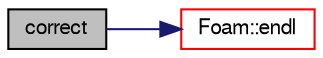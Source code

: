digraph "correct"
{
  bgcolor="transparent";
  edge [fontname="FreeSans",fontsize="10",labelfontname="FreeSans",labelfontsize="10"];
  node [fontname="FreeSans",fontsize="10",shape=record];
  rankdir="LR";
  Node1269 [label="correct",height=0.2,width=0.4,color="black", fillcolor="grey75", style="filled", fontcolor="black"];
  Node1269 -> Node1270 [color="midnightblue",fontsize="10",style="solid",fontname="FreeSans"];
  Node1270 [label="Foam::endl",height=0.2,width=0.4,color="red",URL="$a21124.html#a2db8fe02a0d3909e9351bb4275b23ce4",tooltip="Add newline and flush stream. "];
}
